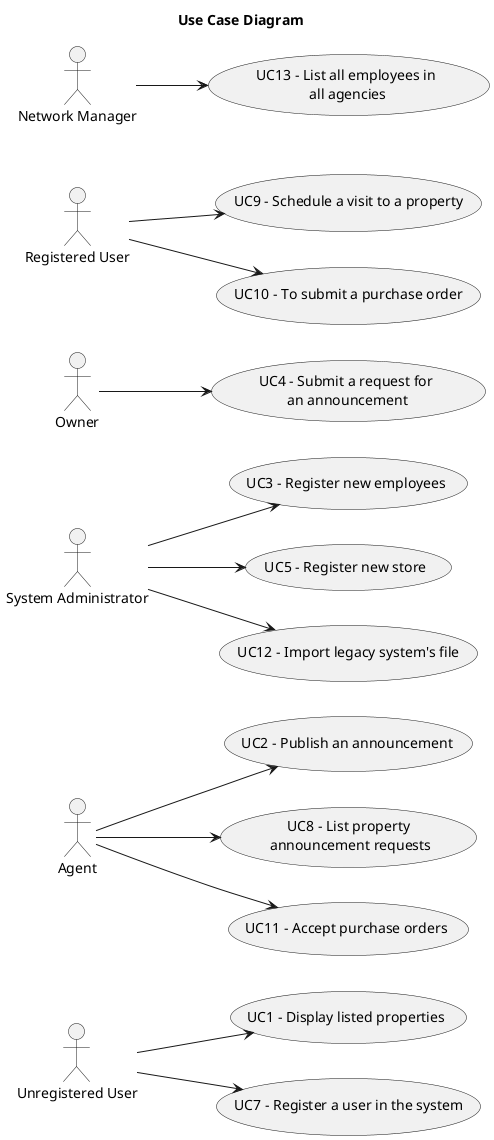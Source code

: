 @startuml
'skinparam monochrome true
skinparam packageStyle rectangle
'skinparam shadowing false

skinparam rectangle{
    BorderColor yellow
}

title Use Case Diagram

left to right direction

    usecase "UC1 - Display listed properties" as UC1
        "Unregistered User" --> UC1
    usecase "UC2 - Publish an announcement" as UC2
        "Agent" --> UC2
    usecase "UC3 - Register new employees" as UC3
        "System Administrator" --> UC3
    usecase "UC4 - Submit a request for\n an announcement" as UC4
        "Owner" --> UC4
    usecase "UC5 - Register new store" as UC5
        "System Administrator" --> UC5
    usecase "UC7 - Register a user in the system" as UC7
        "Unregistered User" --> UC7
    usecase "UC8 - List property\n announcement requests" as UC8
       "Agent" --> UC8
    usecase "UC9 - Schedule a visit to a property" as UC9
       "Registered User" --> UC9
    usecase "UC10 - To submit a purchase order" as UC10
       "Registered User" --> UC10
    usecase "UC11 - Accept purchase orders" as UC11
       "Agent" --> UC11
    usecase "UC12 - Import legacy system's file" as UC12
       "System Administrator" --> UC12
    usecase "UC13 - List all employees in\n all agencies" as UC13
       "Network Manager" --> UC13

@enduml